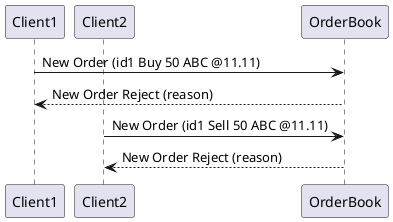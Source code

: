 @startuml
participant Client1 order 10
participant Client2 order 20
participant OrderBook order 30

Client1 -> OrderBook: New Order (id1 Buy 50 ABC @11.11)
OrderBook --> Client1: New Order Reject (reason)
Client2 -> OrderBook: New Order (id1 Sell 50 ABC @11.11)
OrderBook --> Client2: New Order Reject (reason)
@enduml